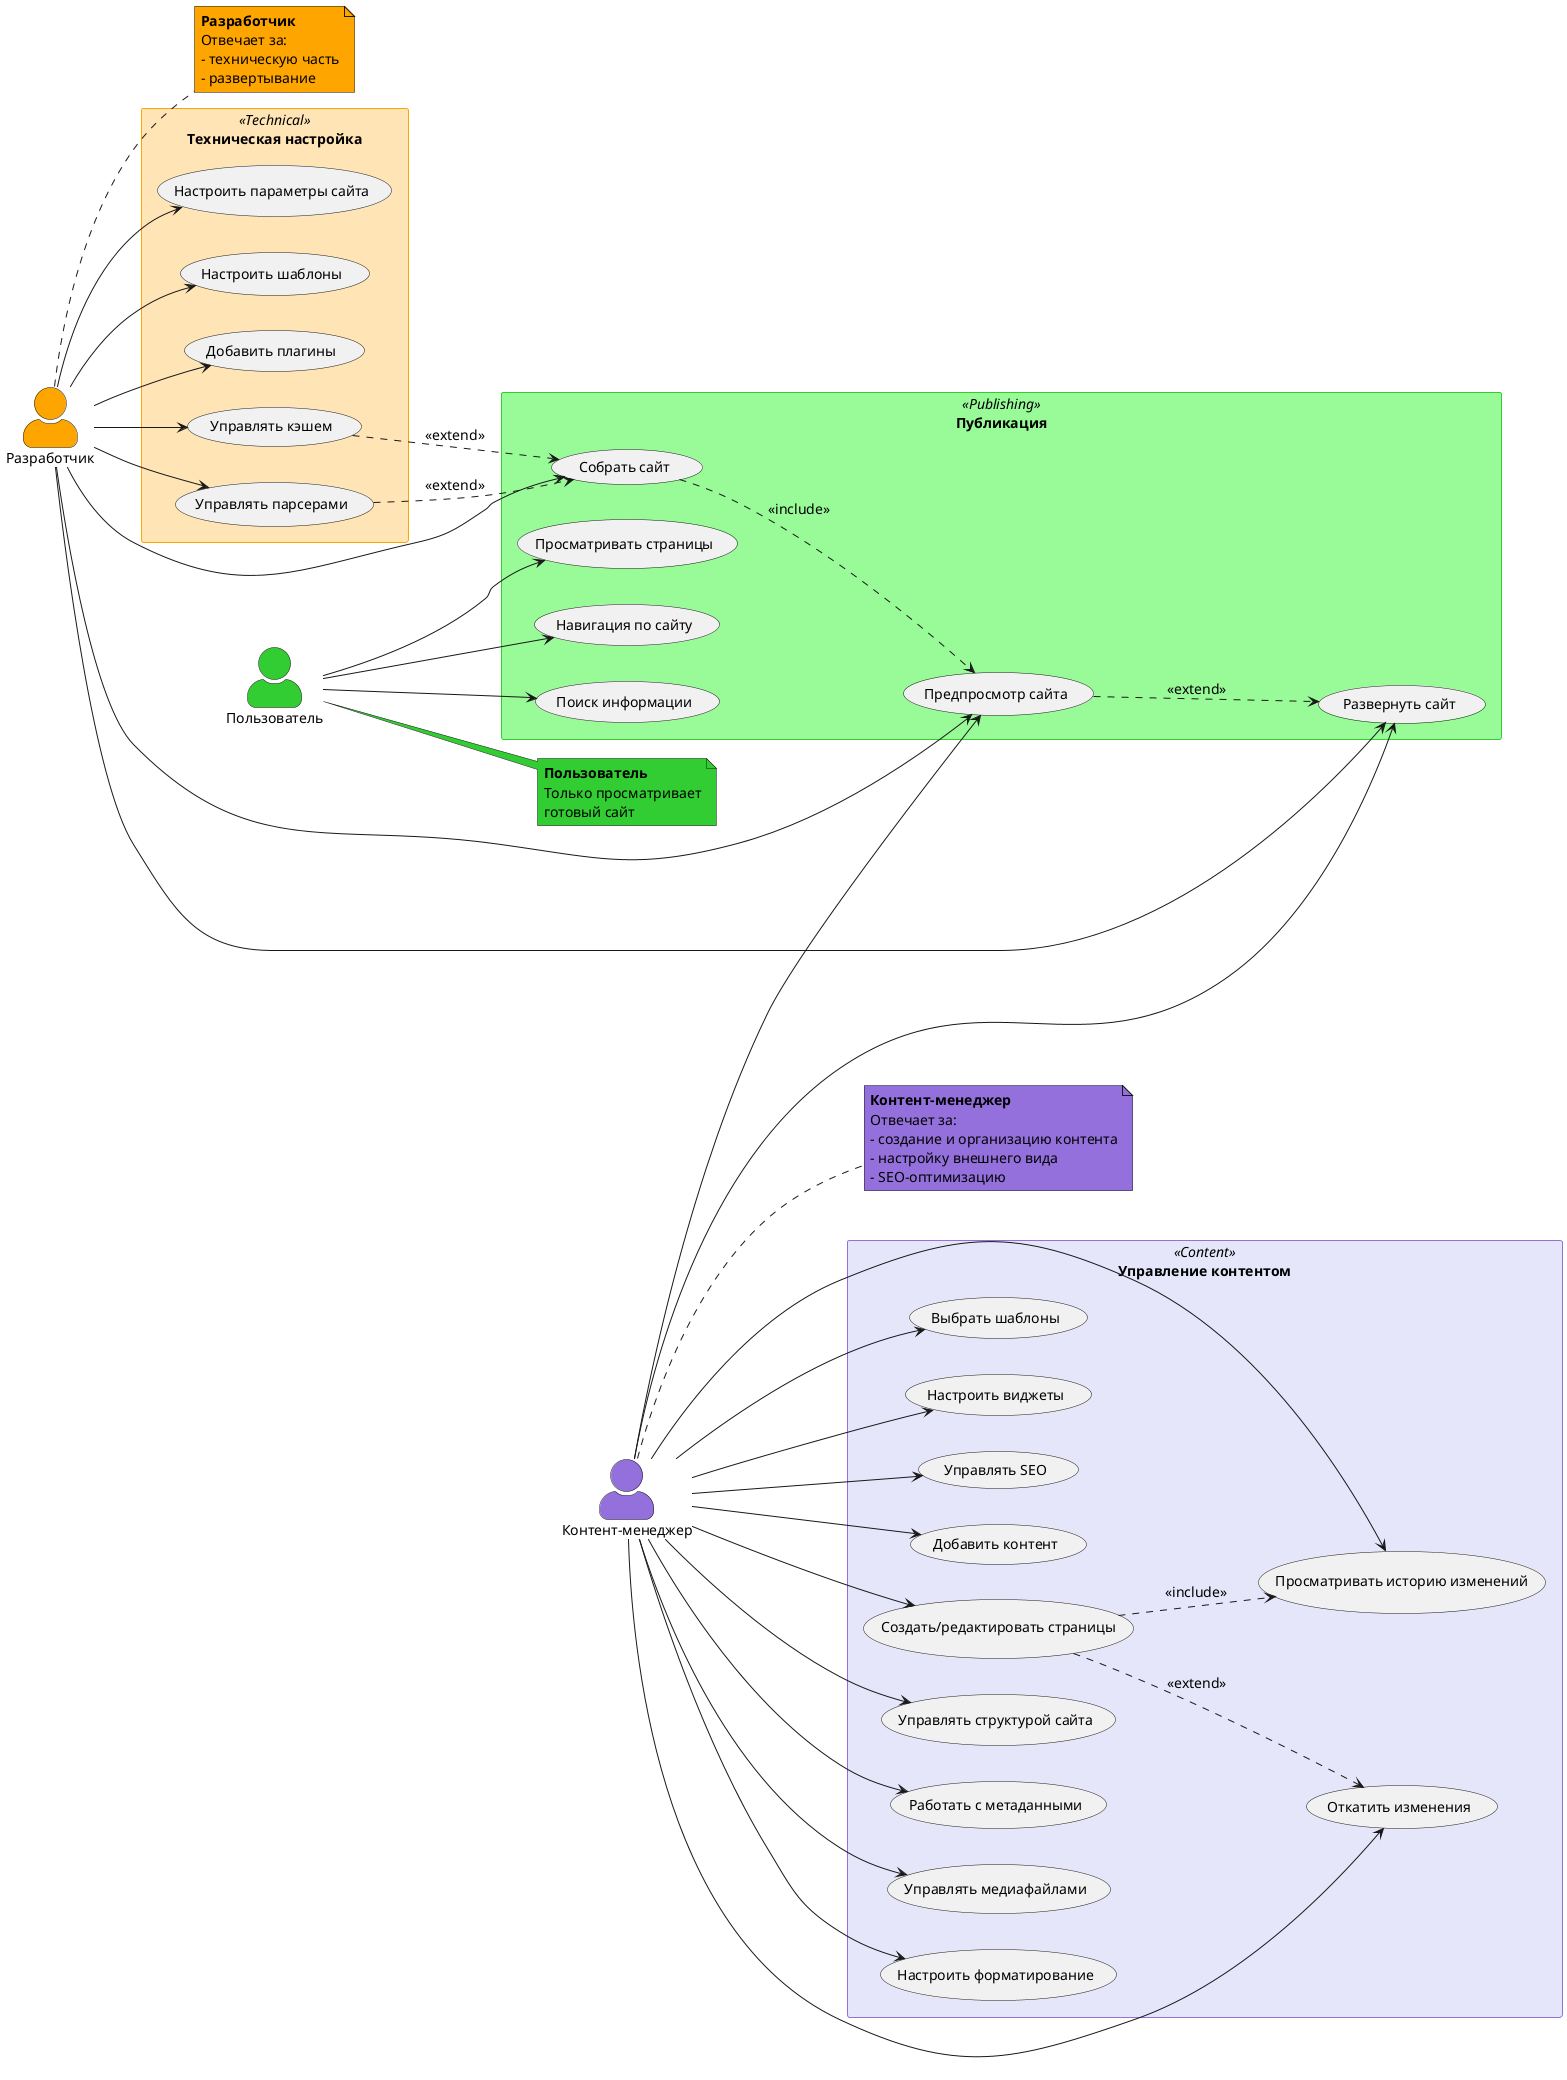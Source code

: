 @startuml
left to right direction
skinparam backgroundColor white
skinparam handwritten false
skinparam defaultFontName Arial
skinparam defaultFontSize 14
skinparam actorStyle awesome
skinparam usecaseStyle uml2

' Цвета для разных групп
skinparam rectangle {
    BackgroundColor<<Technical>> #FFE4B5
    BackgroundColor<<Content>> #E6E6FA
    BackgroundColor<<Publishing>> #98FB98
    BorderColor<<Technical>> #FFA500
    BorderColor<<Content>> #9370DB
    BorderColor<<Publishing>> #32CD32
}

' Определение акторов
actor "Разработчик" as dev #FFA500
actor "Контент-менеджер" as cm #9370DB
actor "Пользователь" as user #32CD32

' Группировка вариантов использования
rectangle "Техническая настройка" <<Technical>> {
  usecase "Настроить параметры сайта" as UC2
  usecase "Настроить шаблоны" as UC4
  usecase "Добавить плагины" as UC5
  usecase "Управлять кэшем" as UC14
  usecase "Управлять парсерами" as UC15
}

rectangle "Управление контентом" <<Content>> {
  usecase "Добавить контент" as UC3
  usecase "Создать/редактировать страницы" as UC9_1
  usecase "Управлять структурой сайта" as UC9_2
  usecase "Работать с метаданными" as UC9_3
  usecase "Управлять медиафайлами" as UC9_4
  usecase "Настроить форматирование" as UC10_1
  usecase "Выбрать шаблоны" as UC10_2
  usecase "Настроить виджеты" as UC10_3
  usecase "Управлять SEO" as UC10_4
  usecase "Просматривать историю изменений" as UC16
  usecase "Откатить изменения" as UC17
}

rectangle "Публикация" <<Publishing>> {
  usecase "Собрать сайт" as UC6
  usecase "Предпросмотр сайта" as UC7
  usecase "Развернуть сайт" as UC8
  usecase "Просматривать страницы" as UC11
  usecase "Навигация по сайту" as UC12
  usecase "Поиск информации" as UC13
}

' Связи разработчика
dev --> UC2
dev --> UC4
dev --> UC5
dev --> UC6
dev --> UC7
dev --> UC8
dev --> UC14
dev --> UC15

' Связи контент-менеджера
cm --> UC3
cm --> UC9_1
cm --> UC9_2
cm --> UC9_3
cm --> UC9_4
cm --> UC10_1
cm --> UC10_2
cm --> UC10_3
cm --> UC10_4
cm --> UC7
cm --> UC8
cm --> UC16
cm --> UC17

' Связи пользователя
user --> UC11
user --> UC12
user --> UC13

' Отношения include/extend
UC6 ..> UC7 : <<include>>
UC7 ..> UC8 : <<extend>>
UC9_1 ..> UC16 : <<include>>
UC9_1 ..> UC17 : <<extend>>
UC14 ..> UC6 : <<extend>>
UC15 ..> UC6 : <<extend>>

' Пояснительные заметки
note right of dev #FFA500
  <b>Разработчик</b>
  Отвечает за:
  - техническую часть
  - развертывание
end note

note right of cm #9370DB
  <b>Контент-менеджер</b>
  Отвечает за:
  - создание и организацию контента
  - настройку внешнего вида
  - SEO-оптимизацию
end note

note right of user #32CD32
  <b>Пользователь</b>
  Только просматривает
  готовый сайт
end note

@enduml 
